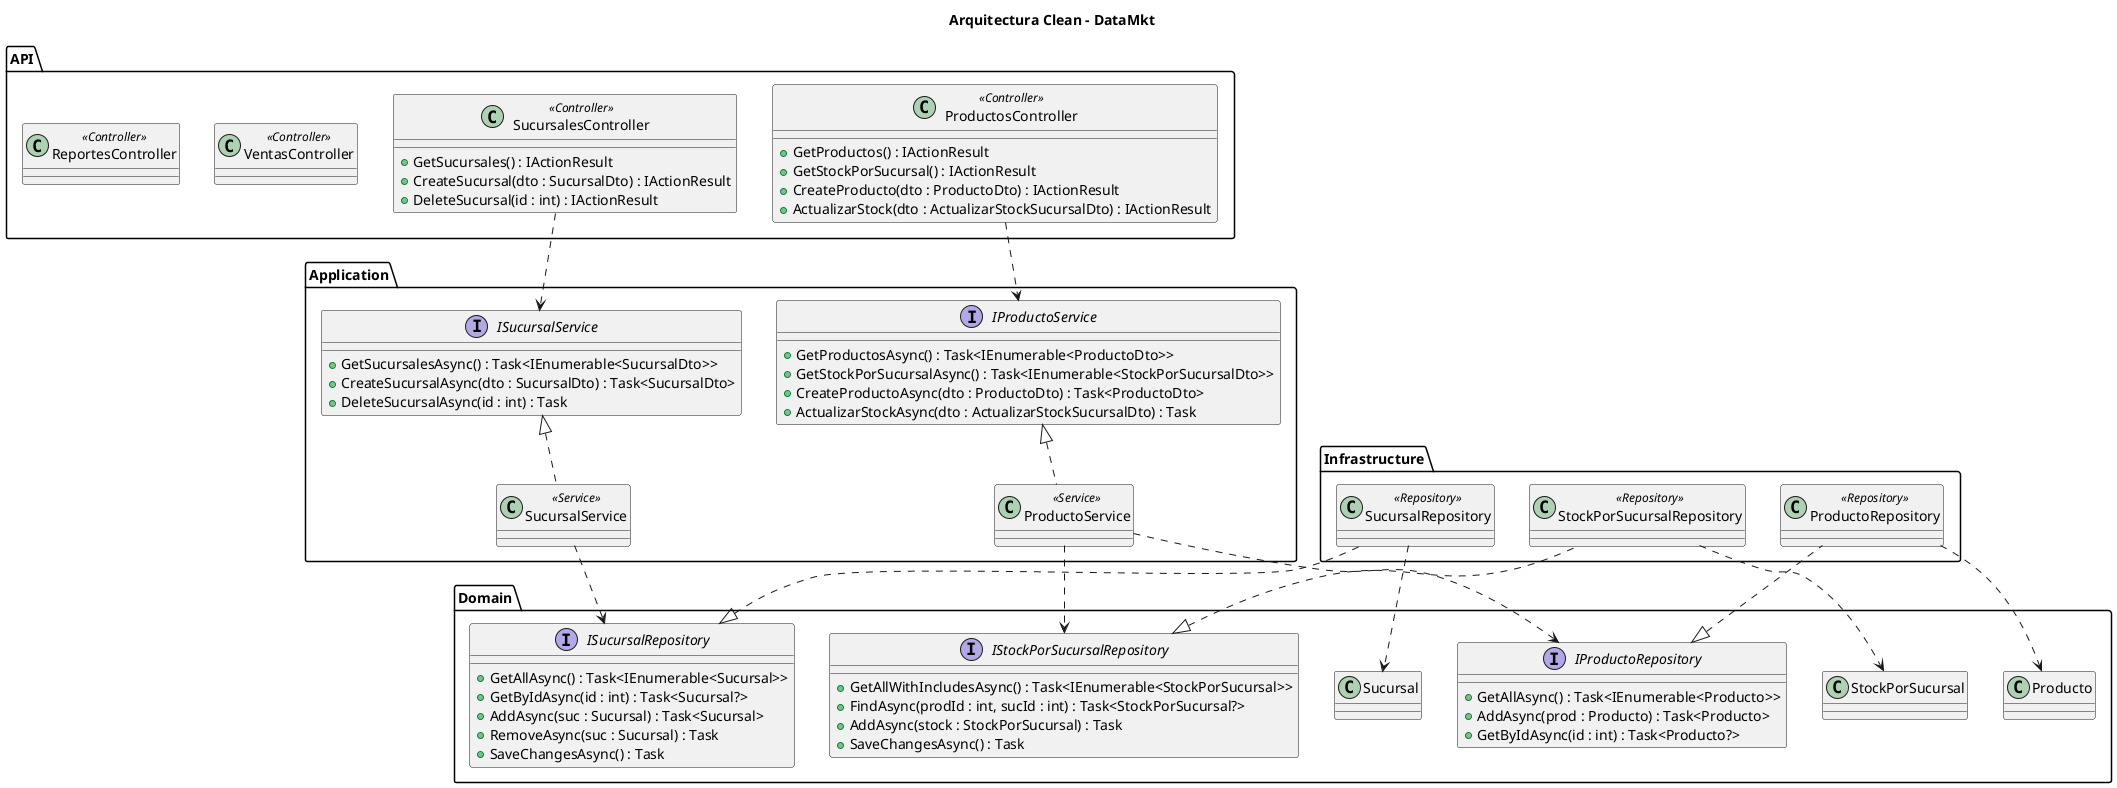 @startuml
skinparam componentStyle rectangle
title Arquitectura Clean – DataMkt

'------------- Capa API -------------
package "API" {
  class ProductosController <<Controller>> {
    +GetProductos() : IActionResult
    +GetStockPorSucursal() : IActionResult
    +CreateProducto(dto : ProductoDto) : IActionResult
    +ActualizarStock(dto : ActualizarStockSucursalDto) : IActionResult
  }

  class SucursalesController <<Controller>> {
    +GetSucursales() : IActionResult
    +CreateSucursal(dto : SucursalDto) : IActionResult
    +DeleteSucursal(id : int) : IActionResult
  }

  class VentasController <<Controller>>
  class ReportesController <<Controller>>
}

'--------- Capa Application ---------
package "Application" {
  interface IProductoService {
    +GetProductosAsync() : Task<IEnumerable<ProductoDto>>
    +GetStockPorSucursalAsync() : Task<IEnumerable<StockPorSucursalDto>>
    +CreateProductoAsync(dto : ProductoDto) : Task<ProductoDto>
    +ActualizarStockAsync(dto : ActualizarStockSucursalDto) : Task
  }
  class ProductoService <<Service>>
  IProductoService <|.. ProductoService

  interface ISucursalService {
    +GetSucursalesAsync() : Task<IEnumerable<SucursalDto>>
    +CreateSucursalAsync(dto : SucursalDto) : Task<SucursalDto>
    +DeleteSucursalAsync(id : int) : Task
  }
  class SucursalService <<Service>>
  ISucursalService <|.. SucursalService
}

'----------- Capa Domain -----------
package "Domain" {
  interface IProductoRepository {
    +GetAllAsync() : Task<IEnumerable<Producto>>
    +AddAsync(prod : Producto) : Task<Producto>
    +GetByIdAsync(id : int) : Task<Producto?>
  }

  interface ISucursalRepository {
    +GetAllAsync() : Task<IEnumerable<Sucursal>>
    +GetByIdAsync(id : int) : Task<Sucursal?>
    +AddAsync(suc : Sucursal) : Task<Sucursal>
    +RemoveAsync(suc : Sucursal) : Task
    +SaveChangesAsync() : Task
  }

  interface IStockPorSucursalRepository {
    +GetAllWithIncludesAsync() : Task<IEnumerable<StockPorSucursal>>
    +FindAsync(prodId : int, sucId : int) : Task<StockPorSucursal?>
    +AddAsync(stock : StockPorSucursal) : Task
    +SaveChangesAsync() : Task
  }

  class Producto
  class Sucursal
  class StockPorSucursal
}

'-------- Capa Infrastructure -------
package "Infrastructure" {
  class ProductoRepository <<Repository>>
  IProductoRepository <|.. ProductoRepository

  class SucursalRepository <<Repository>>
  ISucursalRepository <|.. SucursalRepository

  class StockPorSucursalRepository <<Repository>>
  IStockPorSucursalRepository <|.. StockPorSucursalRepository
}

'-------- Dependencias --------------
ProductosController  ..>  IProductoService
SucursalesController ..>  ISucursalService

ProductoService      ..>  IProductoRepository
ProductoService      ..>  IStockPorSucursalRepository
SucursalService      ..>  ISucursalRepository

ProductoRepository         ..> Producto
SucursalRepository         ..> Sucursal
StockPorSucursalRepository ..> StockPorSucursal
@enduml
